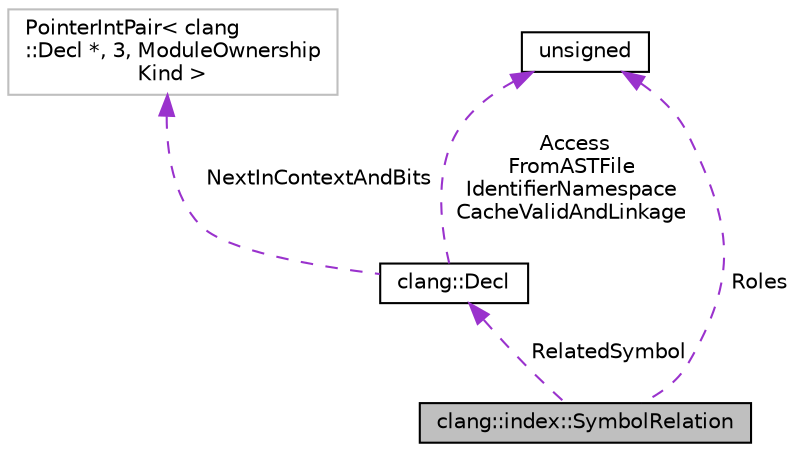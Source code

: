 digraph "clang::index::SymbolRelation"
{
 // LATEX_PDF_SIZE
  bgcolor="transparent";
  edge [fontname="Helvetica",fontsize="10",labelfontname="Helvetica",labelfontsize="10"];
  node [fontname="Helvetica",fontsize="10",shape=record];
  Node1 [label="clang::index::SymbolRelation",height=0.2,width=0.4,color="black", fillcolor="grey75", style="filled", fontcolor="black",tooltip="Represents a relation to another symbol for a symbol occurrence."];
  Node2 -> Node1 [dir="back",color="darkorchid3",fontsize="10",style="dashed",label=" RelatedSymbol" ,fontname="Helvetica"];
  Node2 [label="clang::Decl",height=0.2,width=0.4,color="black",URL="$classclang_1_1Decl.html",tooltip="Decl - This represents one declaration (or definition), e.g."];
  Node3 -> Node2 [dir="back",color="darkorchid3",fontsize="10",style="dashed",label=" NextInContextAndBits" ,fontname="Helvetica"];
  Node3 [label="PointerIntPair\< clang\l::Decl *, 3, ModuleOwnership\lKind \>",height=0.2,width=0.4,color="grey75",tooltip=" "];
  Node4 -> Node2 [dir="back",color="darkorchid3",fontsize="10",style="dashed",label=" Access\nFromASTFile\nIdentifierNamespace\nCacheValidAndLinkage" ,fontname="Helvetica"];
  Node4 [label="unsigned",height=0.2,width=0.4,color="black",URL="$classunsigned.html",tooltip=" "];
  Node4 -> Node1 [dir="back",color="darkorchid3",fontsize="10",style="dashed",label=" Roles" ,fontname="Helvetica"];
}
